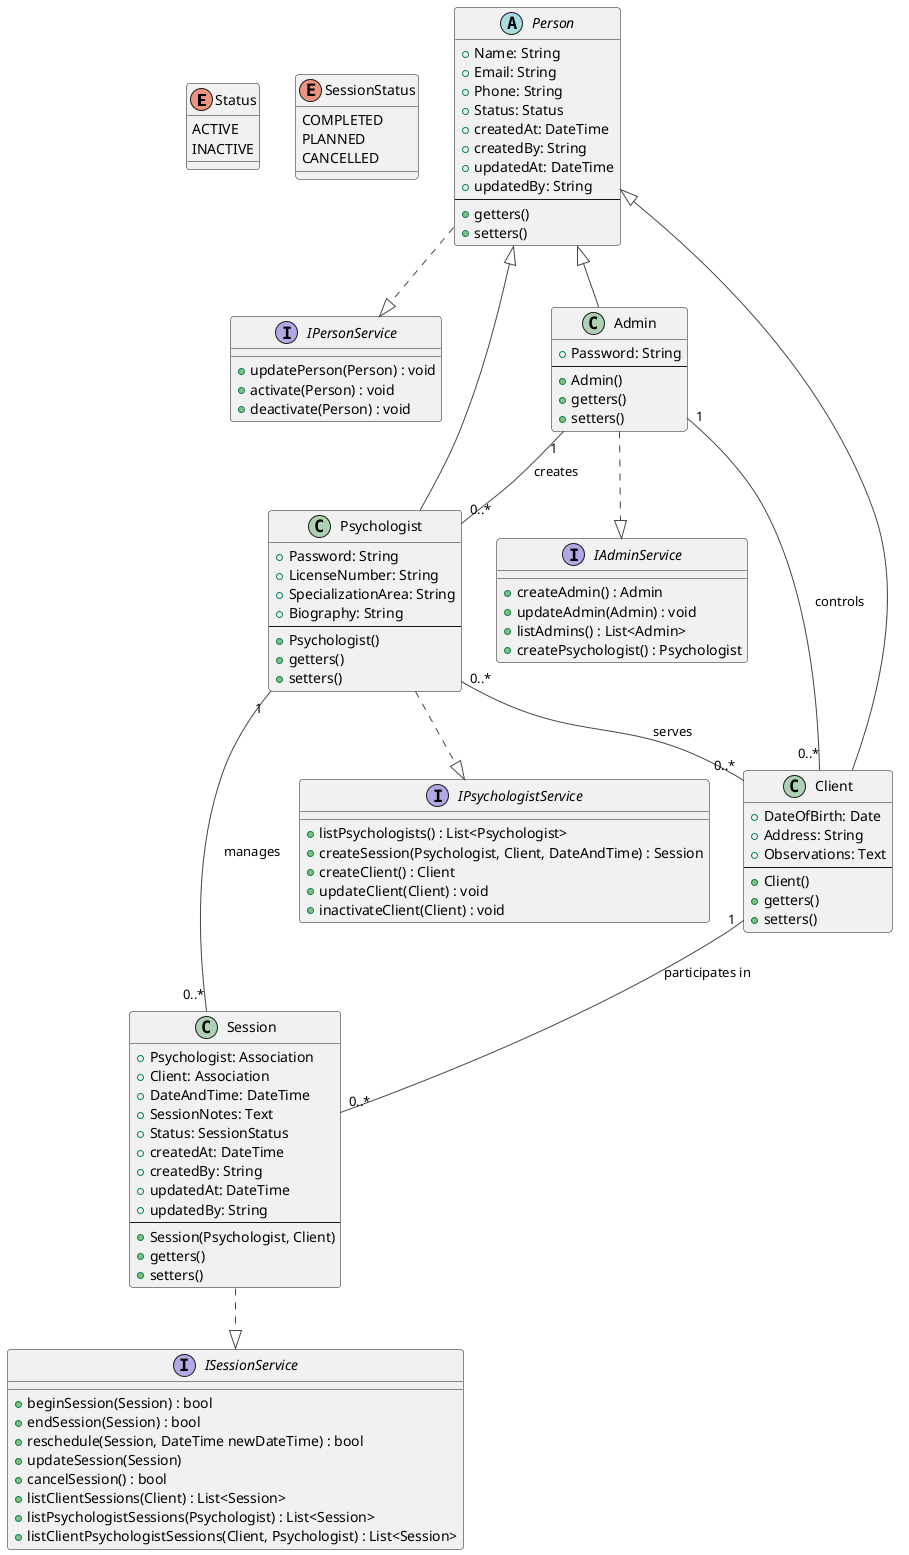 @startuml
!theme vibrant
!define RectANGLE class

' Enum Definitions
enum Status {
  ACTIVE
  INACTIVE
}

enum SessionStatus {
  COMPLETED
  PLANNED
  CANCELLED
}

' Interfaces
interface IPersonService {
  +updatePerson(Person) : void
  +activate(Person) : void
  +deactivate(Person) : void
}

interface IAdminService {
  +createAdmin() : Admin
  +updateAdmin(Admin) : void
  +listAdmins() : List<Admin>
  +createPsychologist() : Psychologist
}

interface IPsychologistService {
  +listPsychologists() : List<Psychologist>
  +createSession(Psychologist, Client, DateAndTime) : Session
  +createClient() : Client
  +updateClient(Client) : void
  +inactivateClient(Client) : void
}

interface ISessionService {
  +beginSession(Session) : bool
  +endSession(Session) : bool
  +reschedule(Session, DateTime newDateTime) : bool
  +updateSession(Session)
  +cancelSession() : bool
  +listClientSessions(Client) : List<Session>
  +listPsychologistSessions(Psychologist) : List<Session>
  +listClientPsychologistSessions(Client, Psychologist) : List<Session>
}

' Abstract Classes
abstract RectANGLE Person {
  +Name: String
  +Email: String
  +Phone: String
  +Status: Status
  +createdAt: DateTime
  +createdBy: String
  +updatedAt: DateTime
  +updatedBy: String
  ---
  +getters()
  +setters()
}
Person ..|> IPersonService

' Entities
RectANGLE Admin {
  +Password: String
  ---
  +Admin()
  +getters()
  +setters()
}
Admin ..|> IAdminService

RectANGLE Psychologist {
  +Password: String
  +LicenseNumber: String
  +SpecializationArea: String
  +Biography: String
  ---
  +Psychologist()
  +getters()
  +setters()
}
Psychologist ..|> IPsychologistService

RectANGLE Client {
  +DateOfBirth: Date
  +Address: String
  +Observations: Text
  ---
  +Client()
  +getters()
  +setters()
}

RectANGLE Session {
  +Psychologist: Association
  +Client: Association
  +DateAndTime: DateTime
  +SessionNotes: Text
  +Status: SessionStatus
  +createdAt: DateTime
  +createdBy: String
  +updatedAt: DateTime
  +updatedBy: String
  ---
  +Session(Psychologist, Client)
  +getters()
  +setters()
}
Session ..|> ISessionService

' Inheritance
Person <|-- Admin
Person <|-- Psychologist
Person <|-- Client

' Relationships
Admin "1" -- "0..*" Psychologist: creates
Admin "1" -- "0..*" Client: controls
Psychologist "1" -- "0..*" Session: manages
Client "1" -- "0..*" Session: participates in
Psychologist "0..*" -- "0..*" Client: serves

@enduml
